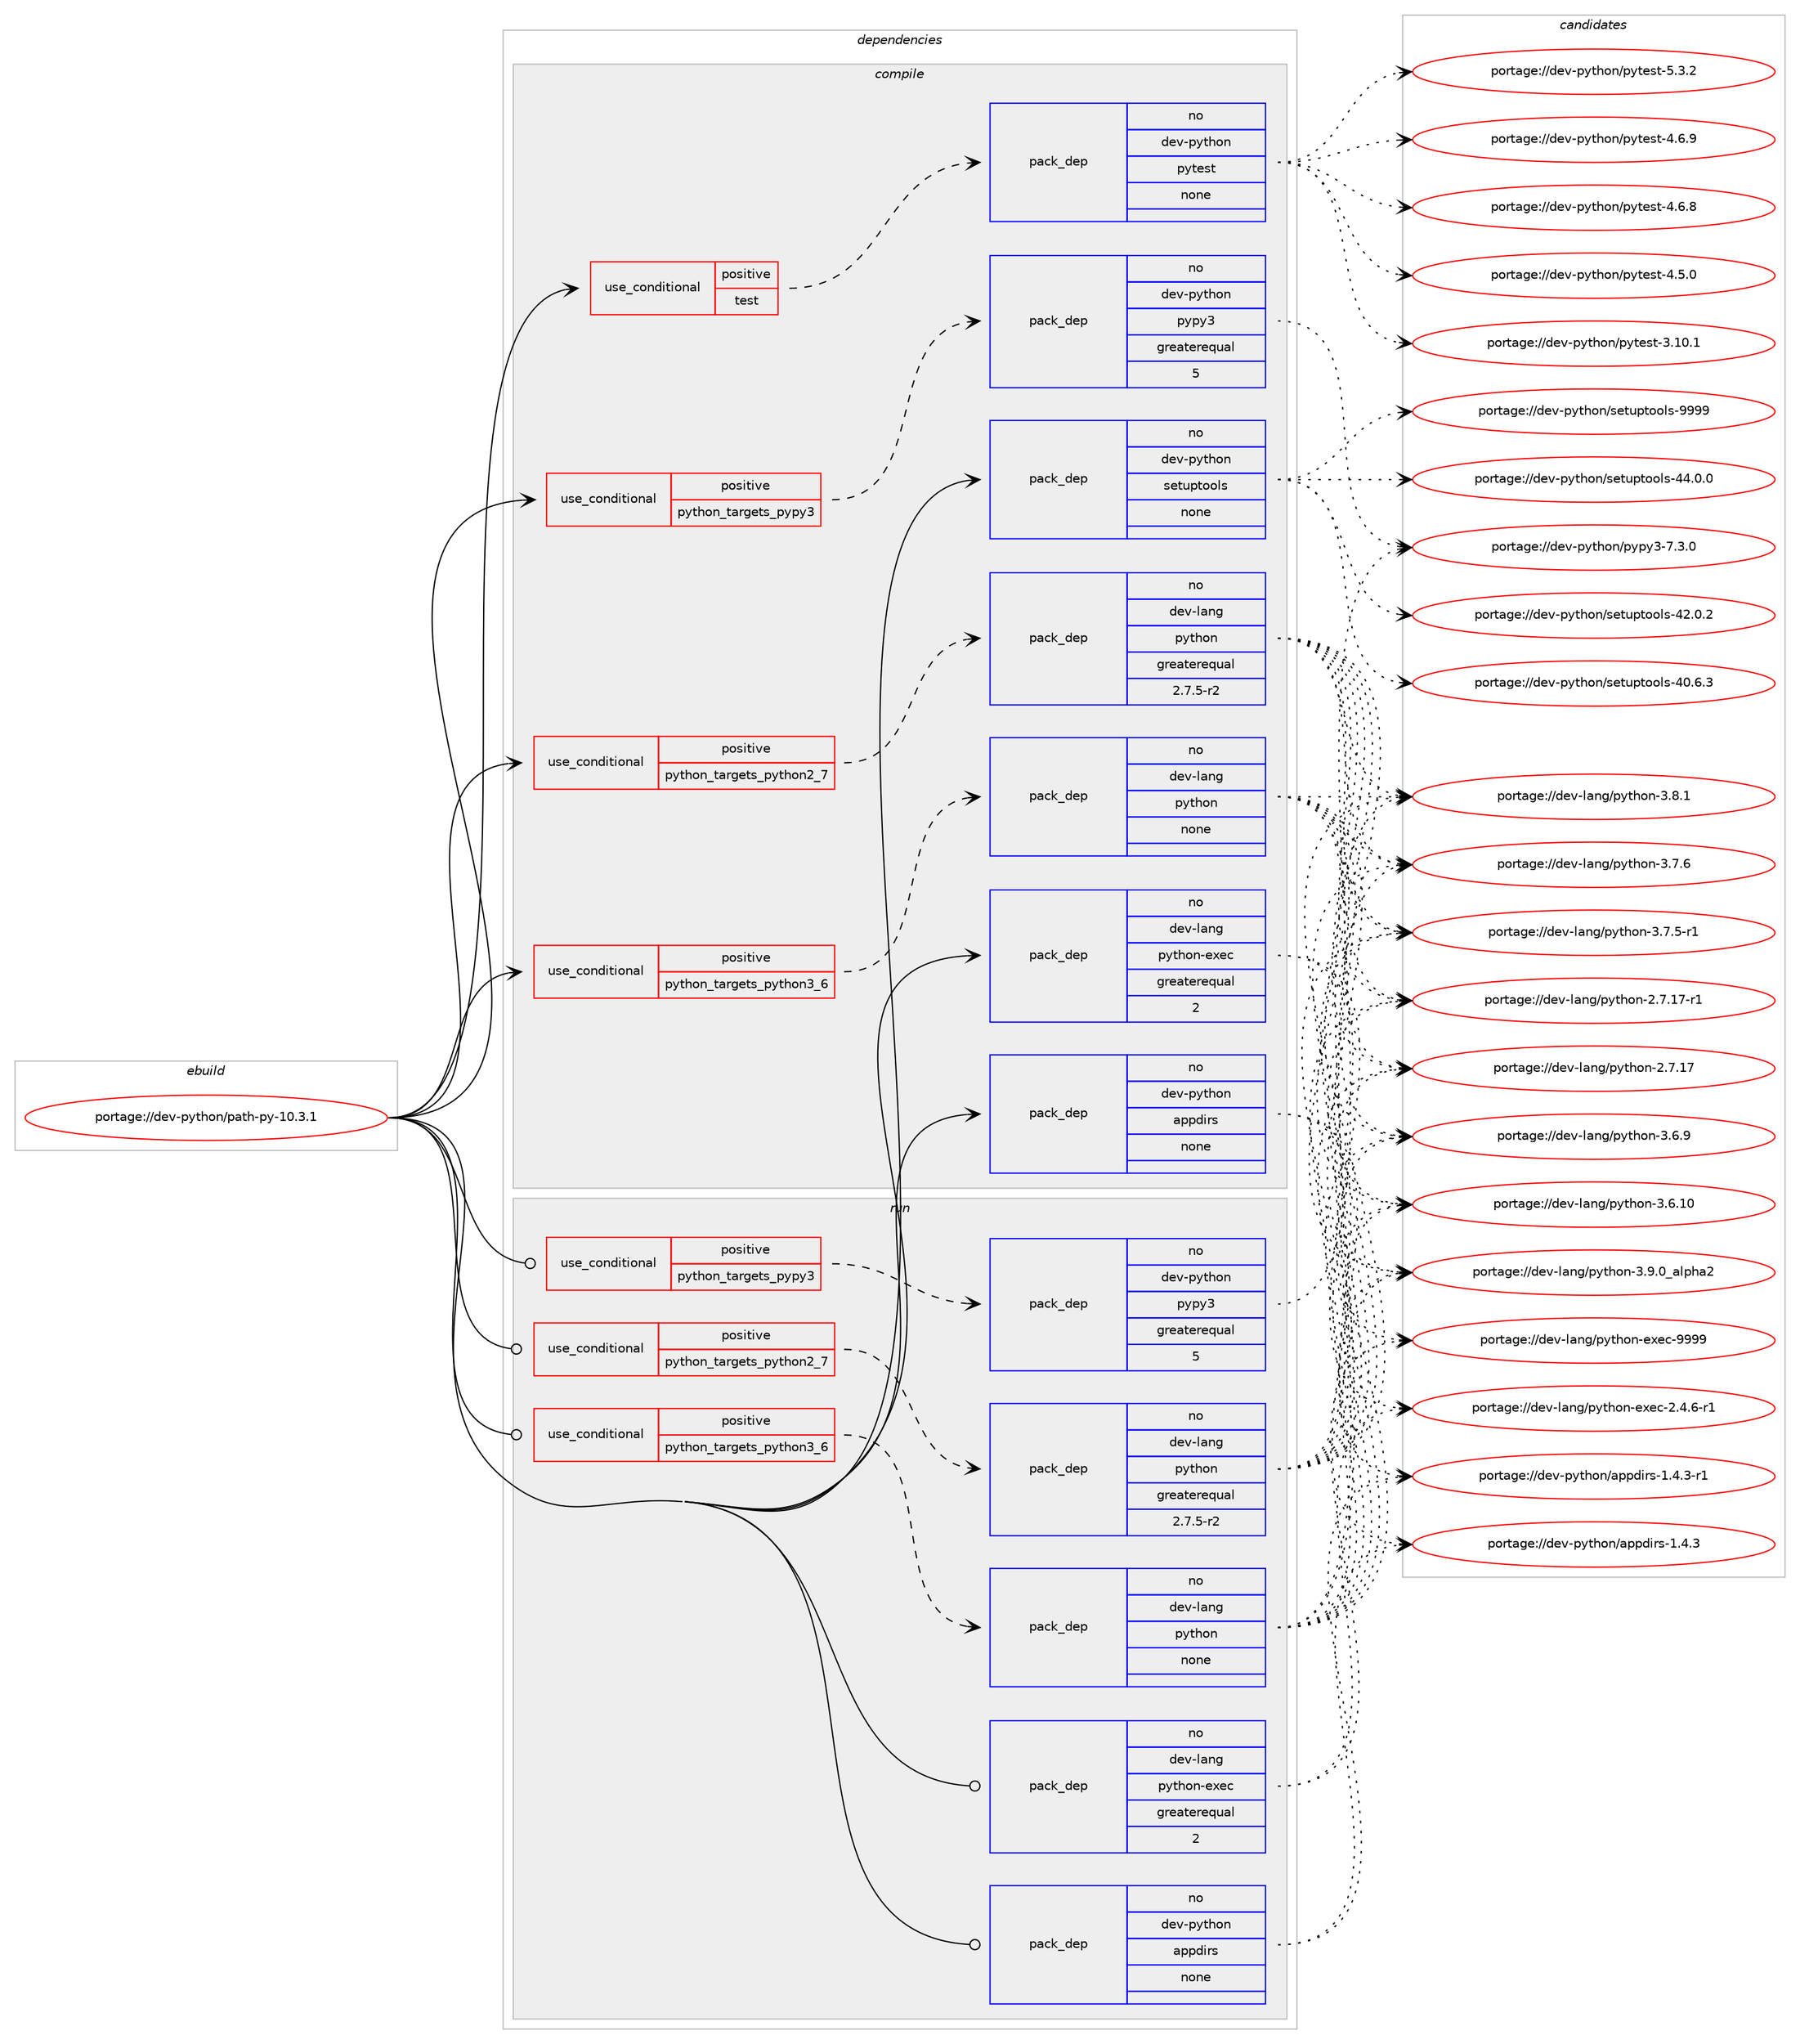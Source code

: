 digraph prolog {

# *************
# Graph options
# *************

newrank=true;
concentrate=true;
compound=true;
graph [rankdir=LR,fontname=Helvetica,fontsize=10,ranksep=1.5];#, ranksep=2.5, nodesep=0.2];
edge  [arrowhead=vee];
node  [fontname=Helvetica,fontsize=10];

# **********
# The ebuild
# **********

subgraph cluster_leftcol {
color=gray;
rank=same;
label=<<i>ebuild</i>>;
id [label="portage://dev-python/path-py-10.3.1", color=red, width=4, href="../dev-python/path-py-10.3.1.svg"];
}

# ****************
# The dependencies
# ****************

subgraph cluster_midcol {
color=gray;
label=<<i>dependencies</i>>;
subgraph cluster_compile {
fillcolor="#eeeeee";
style=filled;
label=<<i>compile</i>>;
subgraph cond111254 {
dependency443535 [label=<<TABLE BORDER="0" CELLBORDER="1" CELLSPACING="0" CELLPADDING="4"><TR><TD ROWSPAN="3" CELLPADDING="10">use_conditional</TD></TR><TR><TD>positive</TD></TR><TR><TD>python_targets_pypy3</TD></TR></TABLE>>, shape=none, color=red];
subgraph pack327339 {
dependency443536 [label=<<TABLE BORDER="0" CELLBORDER="1" CELLSPACING="0" CELLPADDING="4" WIDTH="220"><TR><TD ROWSPAN="6" CELLPADDING="30">pack_dep</TD></TR><TR><TD WIDTH="110">no</TD></TR><TR><TD>dev-python</TD></TR><TR><TD>pypy3</TD></TR><TR><TD>greaterequal</TD></TR><TR><TD>5</TD></TR></TABLE>>, shape=none, color=blue];
}
dependency443535:e -> dependency443536:w [weight=20,style="dashed",arrowhead="vee"];
}
id:e -> dependency443535:w [weight=20,style="solid",arrowhead="vee"];
subgraph cond111255 {
dependency443537 [label=<<TABLE BORDER="0" CELLBORDER="1" CELLSPACING="0" CELLPADDING="4"><TR><TD ROWSPAN="3" CELLPADDING="10">use_conditional</TD></TR><TR><TD>positive</TD></TR><TR><TD>python_targets_python2_7</TD></TR></TABLE>>, shape=none, color=red];
subgraph pack327340 {
dependency443538 [label=<<TABLE BORDER="0" CELLBORDER="1" CELLSPACING="0" CELLPADDING="4" WIDTH="220"><TR><TD ROWSPAN="6" CELLPADDING="30">pack_dep</TD></TR><TR><TD WIDTH="110">no</TD></TR><TR><TD>dev-lang</TD></TR><TR><TD>python</TD></TR><TR><TD>greaterequal</TD></TR><TR><TD>2.7.5-r2</TD></TR></TABLE>>, shape=none, color=blue];
}
dependency443537:e -> dependency443538:w [weight=20,style="dashed",arrowhead="vee"];
}
id:e -> dependency443537:w [weight=20,style="solid",arrowhead="vee"];
subgraph cond111256 {
dependency443539 [label=<<TABLE BORDER="0" CELLBORDER="1" CELLSPACING="0" CELLPADDING="4"><TR><TD ROWSPAN="3" CELLPADDING="10">use_conditional</TD></TR><TR><TD>positive</TD></TR><TR><TD>python_targets_python3_6</TD></TR></TABLE>>, shape=none, color=red];
subgraph pack327341 {
dependency443540 [label=<<TABLE BORDER="0" CELLBORDER="1" CELLSPACING="0" CELLPADDING="4" WIDTH="220"><TR><TD ROWSPAN="6" CELLPADDING="30">pack_dep</TD></TR><TR><TD WIDTH="110">no</TD></TR><TR><TD>dev-lang</TD></TR><TR><TD>python</TD></TR><TR><TD>none</TD></TR><TR><TD></TD></TR></TABLE>>, shape=none, color=blue];
}
dependency443539:e -> dependency443540:w [weight=20,style="dashed",arrowhead="vee"];
}
id:e -> dependency443539:w [weight=20,style="solid",arrowhead="vee"];
subgraph cond111257 {
dependency443541 [label=<<TABLE BORDER="0" CELLBORDER="1" CELLSPACING="0" CELLPADDING="4"><TR><TD ROWSPAN="3" CELLPADDING="10">use_conditional</TD></TR><TR><TD>positive</TD></TR><TR><TD>test</TD></TR></TABLE>>, shape=none, color=red];
subgraph pack327342 {
dependency443542 [label=<<TABLE BORDER="0" CELLBORDER="1" CELLSPACING="0" CELLPADDING="4" WIDTH="220"><TR><TD ROWSPAN="6" CELLPADDING="30">pack_dep</TD></TR><TR><TD WIDTH="110">no</TD></TR><TR><TD>dev-python</TD></TR><TR><TD>pytest</TD></TR><TR><TD>none</TD></TR><TR><TD></TD></TR></TABLE>>, shape=none, color=blue];
}
dependency443541:e -> dependency443542:w [weight=20,style="dashed",arrowhead="vee"];
}
id:e -> dependency443541:w [weight=20,style="solid",arrowhead="vee"];
subgraph pack327343 {
dependency443543 [label=<<TABLE BORDER="0" CELLBORDER="1" CELLSPACING="0" CELLPADDING="4" WIDTH="220"><TR><TD ROWSPAN="6" CELLPADDING="30">pack_dep</TD></TR><TR><TD WIDTH="110">no</TD></TR><TR><TD>dev-lang</TD></TR><TR><TD>python-exec</TD></TR><TR><TD>greaterequal</TD></TR><TR><TD>2</TD></TR></TABLE>>, shape=none, color=blue];
}
id:e -> dependency443543:w [weight=20,style="solid",arrowhead="vee"];
subgraph pack327344 {
dependency443544 [label=<<TABLE BORDER="0" CELLBORDER="1" CELLSPACING="0" CELLPADDING="4" WIDTH="220"><TR><TD ROWSPAN="6" CELLPADDING="30">pack_dep</TD></TR><TR><TD WIDTH="110">no</TD></TR><TR><TD>dev-python</TD></TR><TR><TD>appdirs</TD></TR><TR><TD>none</TD></TR><TR><TD></TD></TR></TABLE>>, shape=none, color=blue];
}
id:e -> dependency443544:w [weight=20,style="solid",arrowhead="vee"];
subgraph pack327345 {
dependency443545 [label=<<TABLE BORDER="0" CELLBORDER="1" CELLSPACING="0" CELLPADDING="4" WIDTH="220"><TR><TD ROWSPAN="6" CELLPADDING="30">pack_dep</TD></TR><TR><TD WIDTH="110">no</TD></TR><TR><TD>dev-python</TD></TR><TR><TD>setuptools</TD></TR><TR><TD>none</TD></TR><TR><TD></TD></TR></TABLE>>, shape=none, color=blue];
}
id:e -> dependency443545:w [weight=20,style="solid",arrowhead="vee"];
}
subgraph cluster_compileandrun {
fillcolor="#eeeeee";
style=filled;
label=<<i>compile and run</i>>;
}
subgraph cluster_run {
fillcolor="#eeeeee";
style=filled;
label=<<i>run</i>>;
subgraph cond111258 {
dependency443546 [label=<<TABLE BORDER="0" CELLBORDER="1" CELLSPACING="0" CELLPADDING="4"><TR><TD ROWSPAN="3" CELLPADDING="10">use_conditional</TD></TR><TR><TD>positive</TD></TR><TR><TD>python_targets_pypy3</TD></TR></TABLE>>, shape=none, color=red];
subgraph pack327346 {
dependency443547 [label=<<TABLE BORDER="0" CELLBORDER="1" CELLSPACING="0" CELLPADDING="4" WIDTH="220"><TR><TD ROWSPAN="6" CELLPADDING="30">pack_dep</TD></TR><TR><TD WIDTH="110">no</TD></TR><TR><TD>dev-python</TD></TR><TR><TD>pypy3</TD></TR><TR><TD>greaterequal</TD></TR><TR><TD>5</TD></TR></TABLE>>, shape=none, color=blue];
}
dependency443546:e -> dependency443547:w [weight=20,style="dashed",arrowhead="vee"];
}
id:e -> dependency443546:w [weight=20,style="solid",arrowhead="odot"];
subgraph cond111259 {
dependency443548 [label=<<TABLE BORDER="0" CELLBORDER="1" CELLSPACING="0" CELLPADDING="4"><TR><TD ROWSPAN="3" CELLPADDING="10">use_conditional</TD></TR><TR><TD>positive</TD></TR><TR><TD>python_targets_python2_7</TD></TR></TABLE>>, shape=none, color=red];
subgraph pack327347 {
dependency443549 [label=<<TABLE BORDER="0" CELLBORDER="1" CELLSPACING="0" CELLPADDING="4" WIDTH="220"><TR><TD ROWSPAN="6" CELLPADDING="30">pack_dep</TD></TR><TR><TD WIDTH="110">no</TD></TR><TR><TD>dev-lang</TD></TR><TR><TD>python</TD></TR><TR><TD>greaterequal</TD></TR><TR><TD>2.7.5-r2</TD></TR></TABLE>>, shape=none, color=blue];
}
dependency443548:e -> dependency443549:w [weight=20,style="dashed",arrowhead="vee"];
}
id:e -> dependency443548:w [weight=20,style="solid",arrowhead="odot"];
subgraph cond111260 {
dependency443550 [label=<<TABLE BORDER="0" CELLBORDER="1" CELLSPACING="0" CELLPADDING="4"><TR><TD ROWSPAN="3" CELLPADDING="10">use_conditional</TD></TR><TR><TD>positive</TD></TR><TR><TD>python_targets_python3_6</TD></TR></TABLE>>, shape=none, color=red];
subgraph pack327348 {
dependency443551 [label=<<TABLE BORDER="0" CELLBORDER="1" CELLSPACING="0" CELLPADDING="4" WIDTH="220"><TR><TD ROWSPAN="6" CELLPADDING="30">pack_dep</TD></TR><TR><TD WIDTH="110">no</TD></TR><TR><TD>dev-lang</TD></TR><TR><TD>python</TD></TR><TR><TD>none</TD></TR><TR><TD></TD></TR></TABLE>>, shape=none, color=blue];
}
dependency443550:e -> dependency443551:w [weight=20,style="dashed",arrowhead="vee"];
}
id:e -> dependency443550:w [weight=20,style="solid",arrowhead="odot"];
subgraph pack327349 {
dependency443552 [label=<<TABLE BORDER="0" CELLBORDER="1" CELLSPACING="0" CELLPADDING="4" WIDTH="220"><TR><TD ROWSPAN="6" CELLPADDING="30">pack_dep</TD></TR><TR><TD WIDTH="110">no</TD></TR><TR><TD>dev-lang</TD></TR><TR><TD>python-exec</TD></TR><TR><TD>greaterequal</TD></TR><TR><TD>2</TD></TR></TABLE>>, shape=none, color=blue];
}
id:e -> dependency443552:w [weight=20,style="solid",arrowhead="odot"];
subgraph pack327350 {
dependency443553 [label=<<TABLE BORDER="0" CELLBORDER="1" CELLSPACING="0" CELLPADDING="4" WIDTH="220"><TR><TD ROWSPAN="6" CELLPADDING="30">pack_dep</TD></TR><TR><TD WIDTH="110">no</TD></TR><TR><TD>dev-python</TD></TR><TR><TD>appdirs</TD></TR><TR><TD>none</TD></TR><TR><TD></TD></TR></TABLE>>, shape=none, color=blue];
}
id:e -> dependency443553:w [weight=20,style="solid",arrowhead="odot"];
}
}

# **************
# The candidates
# **************

subgraph cluster_choices {
rank=same;
color=gray;
label=<<i>candidates</i>>;

subgraph choice327339 {
color=black;
nodesep=1;
choice100101118451121211161041111104711212111212151455546514648 [label="portage://dev-python/pypy3-7.3.0", color=red, width=4,href="../dev-python/pypy3-7.3.0.svg"];
dependency443536:e -> choice100101118451121211161041111104711212111212151455546514648:w [style=dotted,weight="100"];
}
subgraph choice327340 {
color=black;
nodesep=1;
choice10010111845108971101034711212111610411111045514657464895971081121049750 [label="portage://dev-lang/python-3.9.0_alpha2", color=red, width=4,href="../dev-lang/python-3.9.0_alpha2.svg"];
choice100101118451089711010347112121116104111110455146564649 [label="portage://dev-lang/python-3.8.1", color=red, width=4,href="../dev-lang/python-3.8.1.svg"];
choice100101118451089711010347112121116104111110455146554654 [label="portage://dev-lang/python-3.7.6", color=red, width=4,href="../dev-lang/python-3.7.6.svg"];
choice1001011184510897110103471121211161041111104551465546534511449 [label="portage://dev-lang/python-3.7.5-r1", color=red, width=4,href="../dev-lang/python-3.7.5-r1.svg"];
choice100101118451089711010347112121116104111110455146544657 [label="portage://dev-lang/python-3.6.9", color=red, width=4,href="../dev-lang/python-3.6.9.svg"];
choice10010111845108971101034711212111610411111045514654464948 [label="portage://dev-lang/python-3.6.10", color=red, width=4,href="../dev-lang/python-3.6.10.svg"];
choice100101118451089711010347112121116104111110455046554649554511449 [label="portage://dev-lang/python-2.7.17-r1", color=red, width=4,href="../dev-lang/python-2.7.17-r1.svg"];
choice10010111845108971101034711212111610411111045504655464955 [label="portage://dev-lang/python-2.7.17", color=red, width=4,href="../dev-lang/python-2.7.17.svg"];
dependency443538:e -> choice10010111845108971101034711212111610411111045514657464895971081121049750:w [style=dotted,weight="100"];
dependency443538:e -> choice100101118451089711010347112121116104111110455146564649:w [style=dotted,weight="100"];
dependency443538:e -> choice100101118451089711010347112121116104111110455146554654:w [style=dotted,weight="100"];
dependency443538:e -> choice1001011184510897110103471121211161041111104551465546534511449:w [style=dotted,weight="100"];
dependency443538:e -> choice100101118451089711010347112121116104111110455146544657:w [style=dotted,weight="100"];
dependency443538:e -> choice10010111845108971101034711212111610411111045514654464948:w [style=dotted,weight="100"];
dependency443538:e -> choice100101118451089711010347112121116104111110455046554649554511449:w [style=dotted,weight="100"];
dependency443538:e -> choice10010111845108971101034711212111610411111045504655464955:w [style=dotted,weight="100"];
}
subgraph choice327341 {
color=black;
nodesep=1;
choice10010111845108971101034711212111610411111045514657464895971081121049750 [label="portage://dev-lang/python-3.9.0_alpha2", color=red, width=4,href="../dev-lang/python-3.9.0_alpha2.svg"];
choice100101118451089711010347112121116104111110455146564649 [label="portage://dev-lang/python-3.8.1", color=red, width=4,href="../dev-lang/python-3.8.1.svg"];
choice100101118451089711010347112121116104111110455146554654 [label="portage://dev-lang/python-3.7.6", color=red, width=4,href="../dev-lang/python-3.7.6.svg"];
choice1001011184510897110103471121211161041111104551465546534511449 [label="portage://dev-lang/python-3.7.5-r1", color=red, width=4,href="../dev-lang/python-3.7.5-r1.svg"];
choice100101118451089711010347112121116104111110455146544657 [label="portage://dev-lang/python-3.6.9", color=red, width=4,href="../dev-lang/python-3.6.9.svg"];
choice10010111845108971101034711212111610411111045514654464948 [label="portage://dev-lang/python-3.6.10", color=red, width=4,href="../dev-lang/python-3.6.10.svg"];
choice100101118451089711010347112121116104111110455046554649554511449 [label="portage://dev-lang/python-2.7.17-r1", color=red, width=4,href="../dev-lang/python-2.7.17-r1.svg"];
choice10010111845108971101034711212111610411111045504655464955 [label="portage://dev-lang/python-2.7.17", color=red, width=4,href="../dev-lang/python-2.7.17.svg"];
dependency443540:e -> choice10010111845108971101034711212111610411111045514657464895971081121049750:w [style=dotted,weight="100"];
dependency443540:e -> choice100101118451089711010347112121116104111110455146564649:w [style=dotted,weight="100"];
dependency443540:e -> choice100101118451089711010347112121116104111110455146554654:w [style=dotted,weight="100"];
dependency443540:e -> choice1001011184510897110103471121211161041111104551465546534511449:w [style=dotted,weight="100"];
dependency443540:e -> choice100101118451089711010347112121116104111110455146544657:w [style=dotted,weight="100"];
dependency443540:e -> choice10010111845108971101034711212111610411111045514654464948:w [style=dotted,weight="100"];
dependency443540:e -> choice100101118451089711010347112121116104111110455046554649554511449:w [style=dotted,weight="100"];
dependency443540:e -> choice10010111845108971101034711212111610411111045504655464955:w [style=dotted,weight="100"];
}
subgraph choice327342 {
color=black;
nodesep=1;
choice1001011184511212111610411111047112121116101115116455346514650 [label="portage://dev-python/pytest-5.3.2", color=red, width=4,href="../dev-python/pytest-5.3.2.svg"];
choice1001011184511212111610411111047112121116101115116455246544657 [label="portage://dev-python/pytest-4.6.9", color=red, width=4,href="../dev-python/pytest-4.6.9.svg"];
choice1001011184511212111610411111047112121116101115116455246544656 [label="portage://dev-python/pytest-4.6.8", color=red, width=4,href="../dev-python/pytest-4.6.8.svg"];
choice1001011184511212111610411111047112121116101115116455246534648 [label="portage://dev-python/pytest-4.5.0", color=red, width=4,href="../dev-python/pytest-4.5.0.svg"];
choice100101118451121211161041111104711212111610111511645514649484649 [label="portage://dev-python/pytest-3.10.1", color=red, width=4,href="../dev-python/pytest-3.10.1.svg"];
dependency443542:e -> choice1001011184511212111610411111047112121116101115116455346514650:w [style=dotted,weight="100"];
dependency443542:e -> choice1001011184511212111610411111047112121116101115116455246544657:w [style=dotted,weight="100"];
dependency443542:e -> choice1001011184511212111610411111047112121116101115116455246544656:w [style=dotted,weight="100"];
dependency443542:e -> choice1001011184511212111610411111047112121116101115116455246534648:w [style=dotted,weight="100"];
dependency443542:e -> choice100101118451121211161041111104711212111610111511645514649484649:w [style=dotted,weight="100"];
}
subgraph choice327343 {
color=black;
nodesep=1;
choice10010111845108971101034711212111610411111045101120101994557575757 [label="portage://dev-lang/python-exec-9999", color=red, width=4,href="../dev-lang/python-exec-9999.svg"];
choice10010111845108971101034711212111610411111045101120101994550465246544511449 [label="portage://dev-lang/python-exec-2.4.6-r1", color=red, width=4,href="../dev-lang/python-exec-2.4.6-r1.svg"];
dependency443543:e -> choice10010111845108971101034711212111610411111045101120101994557575757:w [style=dotted,weight="100"];
dependency443543:e -> choice10010111845108971101034711212111610411111045101120101994550465246544511449:w [style=dotted,weight="100"];
}
subgraph choice327344 {
color=black;
nodesep=1;
choice1001011184511212111610411111047971121121001051141154549465246514511449 [label="portage://dev-python/appdirs-1.4.3-r1", color=red, width=4,href="../dev-python/appdirs-1.4.3-r1.svg"];
choice100101118451121211161041111104797112112100105114115454946524651 [label="portage://dev-python/appdirs-1.4.3", color=red, width=4,href="../dev-python/appdirs-1.4.3.svg"];
dependency443544:e -> choice1001011184511212111610411111047971121121001051141154549465246514511449:w [style=dotted,weight="100"];
dependency443544:e -> choice100101118451121211161041111104797112112100105114115454946524651:w [style=dotted,weight="100"];
}
subgraph choice327345 {
color=black;
nodesep=1;
choice10010111845112121116104111110471151011161171121161111111081154557575757 [label="portage://dev-python/setuptools-9999", color=red, width=4,href="../dev-python/setuptools-9999.svg"];
choice100101118451121211161041111104711510111611711211611111110811545525246484648 [label="portage://dev-python/setuptools-44.0.0", color=red, width=4,href="../dev-python/setuptools-44.0.0.svg"];
choice100101118451121211161041111104711510111611711211611111110811545525046484650 [label="portage://dev-python/setuptools-42.0.2", color=red, width=4,href="../dev-python/setuptools-42.0.2.svg"];
choice100101118451121211161041111104711510111611711211611111110811545524846544651 [label="portage://dev-python/setuptools-40.6.3", color=red, width=4,href="../dev-python/setuptools-40.6.3.svg"];
dependency443545:e -> choice10010111845112121116104111110471151011161171121161111111081154557575757:w [style=dotted,weight="100"];
dependency443545:e -> choice100101118451121211161041111104711510111611711211611111110811545525246484648:w [style=dotted,weight="100"];
dependency443545:e -> choice100101118451121211161041111104711510111611711211611111110811545525046484650:w [style=dotted,weight="100"];
dependency443545:e -> choice100101118451121211161041111104711510111611711211611111110811545524846544651:w [style=dotted,weight="100"];
}
subgraph choice327346 {
color=black;
nodesep=1;
choice100101118451121211161041111104711212111212151455546514648 [label="portage://dev-python/pypy3-7.3.0", color=red, width=4,href="../dev-python/pypy3-7.3.0.svg"];
dependency443547:e -> choice100101118451121211161041111104711212111212151455546514648:w [style=dotted,weight="100"];
}
subgraph choice327347 {
color=black;
nodesep=1;
choice10010111845108971101034711212111610411111045514657464895971081121049750 [label="portage://dev-lang/python-3.9.0_alpha2", color=red, width=4,href="../dev-lang/python-3.9.0_alpha2.svg"];
choice100101118451089711010347112121116104111110455146564649 [label="portage://dev-lang/python-3.8.1", color=red, width=4,href="../dev-lang/python-3.8.1.svg"];
choice100101118451089711010347112121116104111110455146554654 [label="portage://dev-lang/python-3.7.6", color=red, width=4,href="../dev-lang/python-3.7.6.svg"];
choice1001011184510897110103471121211161041111104551465546534511449 [label="portage://dev-lang/python-3.7.5-r1", color=red, width=4,href="../dev-lang/python-3.7.5-r1.svg"];
choice100101118451089711010347112121116104111110455146544657 [label="portage://dev-lang/python-3.6.9", color=red, width=4,href="../dev-lang/python-3.6.9.svg"];
choice10010111845108971101034711212111610411111045514654464948 [label="portage://dev-lang/python-3.6.10", color=red, width=4,href="../dev-lang/python-3.6.10.svg"];
choice100101118451089711010347112121116104111110455046554649554511449 [label="portage://dev-lang/python-2.7.17-r1", color=red, width=4,href="../dev-lang/python-2.7.17-r1.svg"];
choice10010111845108971101034711212111610411111045504655464955 [label="portage://dev-lang/python-2.7.17", color=red, width=4,href="../dev-lang/python-2.7.17.svg"];
dependency443549:e -> choice10010111845108971101034711212111610411111045514657464895971081121049750:w [style=dotted,weight="100"];
dependency443549:e -> choice100101118451089711010347112121116104111110455146564649:w [style=dotted,weight="100"];
dependency443549:e -> choice100101118451089711010347112121116104111110455146554654:w [style=dotted,weight="100"];
dependency443549:e -> choice1001011184510897110103471121211161041111104551465546534511449:w [style=dotted,weight="100"];
dependency443549:e -> choice100101118451089711010347112121116104111110455146544657:w [style=dotted,weight="100"];
dependency443549:e -> choice10010111845108971101034711212111610411111045514654464948:w [style=dotted,weight="100"];
dependency443549:e -> choice100101118451089711010347112121116104111110455046554649554511449:w [style=dotted,weight="100"];
dependency443549:e -> choice10010111845108971101034711212111610411111045504655464955:w [style=dotted,weight="100"];
}
subgraph choice327348 {
color=black;
nodesep=1;
choice10010111845108971101034711212111610411111045514657464895971081121049750 [label="portage://dev-lang/python-3.9.0_alpha2", color=red, width=4,href="../dev-lang/python-3.9.0_alpha2.svg"];
choice100101118451089711010347112121116104111110455146564649 [label="portage://dev-lang/python-3.8.1", color=red, width=4,href="../dev-lang/python-3.8.1.svg"];
choice100101118451089711010347112121116104111110455146554654 [label="portage://dev-lang/python-3.7.6", color=red, width=4,href="../dev-lang/python-3.7.6.svg"];
choice1001011184510897110103471121211161041111104551465546534511449 [label="portage://dev-lang/python-3.7.5-r1", color=red, width=4,href="../dev-lang/python-3.7.5-r1.svg"];
choice100101118451089711010347112121116104111110455146544657 [label="portage://dev-lang/python-3.6.9", color=red, width=4,href="../dev-lang/python-3.6.9.svg"];
choice10010111845108971101034711212111610411111045514654464948 [label="portage://dev-lang/python-3.6.10", color=red, width=4,href="../dev-lang/python-3.6.10.svg"];
choice100101118451089711010347112121116104111110455046554649554511449 [label="portage://dev-lang/python-2.7.17-r1", color=red, width=4,href="../dev-lang/python-2.7.17-r1.svg"];
choice10010111845108971101034711212111610411111045504655464955 [label="portage://dev-lang/python-2.7.17", color=red, width=4,href="../dev-lang/python-2.7.17.svg"];
dependency443551:e -> choice10010111845108971101034711212111610411111045514657464895971081121049750:w [style=dotted,weight="100"];
dependency443551:e -> choice100101118451089711010347112121116104111110455146564649:w [style=dotted,weight="100"];
dependency443551:e -> choice100101118451089711010347112121116104111110455146554654:w [style=dotted,weight="100"];
dependency443551:e -> choice1001011184510897110103471121211161041111104551465546534511449:w [style=dotted,weight="100"];
dependency443551:e -> choice100101118451089711010347112121116104111110455146544657:w [style=dotted,weight="100"];
dependency443551:e -> choice10010111845108971101034711212111610411111045514654464948:w [style=dotted,weight="100"];
dependency443551:e -> choice100101118451089711010347112121116104111110455046554649554511449:w [style=dotted,weight="100"];
dependency443551:e -> choice10010111845108971101034711212111610411111045504655464955:w [style=dotted,weight="100"];
}
subgraph choice327349 {
color=black;
nodesep=1;
choice10010111845108971101034711212111610411111045101120101994557575757 [label="portage://dev-lang/python-exec-9999", color=red, width=4,href="../dev-lang/python-exec-9999.svg"];
choice10010111845108971101034711212111610411111045101120101994550465246544511449 [label="portage://dev-lang/python-exec-2.4.6-r1", color=red, width=4,href="../dev-lang/python-exec-2.4.6-r1.svg"];
dependency443552:e -> choice10010111845108971101034711212111610411111045101120101994557575757:w [style=dotted,weight="100"];
dependency443552:e -> choice10010111845108971101034711212111610411111045101120101994550465246544511449:w [style=dotted,weight="100"];
}
subgraph choice327350 {
color=black;
nodesep=1;
choice1001011184511212111610411111047971121121001051141154549465246514511449 [label="portage://dev-python/appdirs-1.4.3-r1", color=red, width=4,href="../dev-python/appdirs-1.4.3-r1.svg"];
choice100101118451121211161041111104797112112100105114115454946524651 [label="portage://dev-python/appdirs-1.4.3", color=red, width=4,href="../dev-python/appdirs-1.4.3.svg"];
dependency443553:e -> choice1001011184511212111610411111047971121121001051141154549465246514511449:w [style=dotted,weight="100"];
dependency443553:e -> choice100101118451121211161041111104797112112100105114115454946524651:w [style=dotted,weight="100"];
}
}

}
